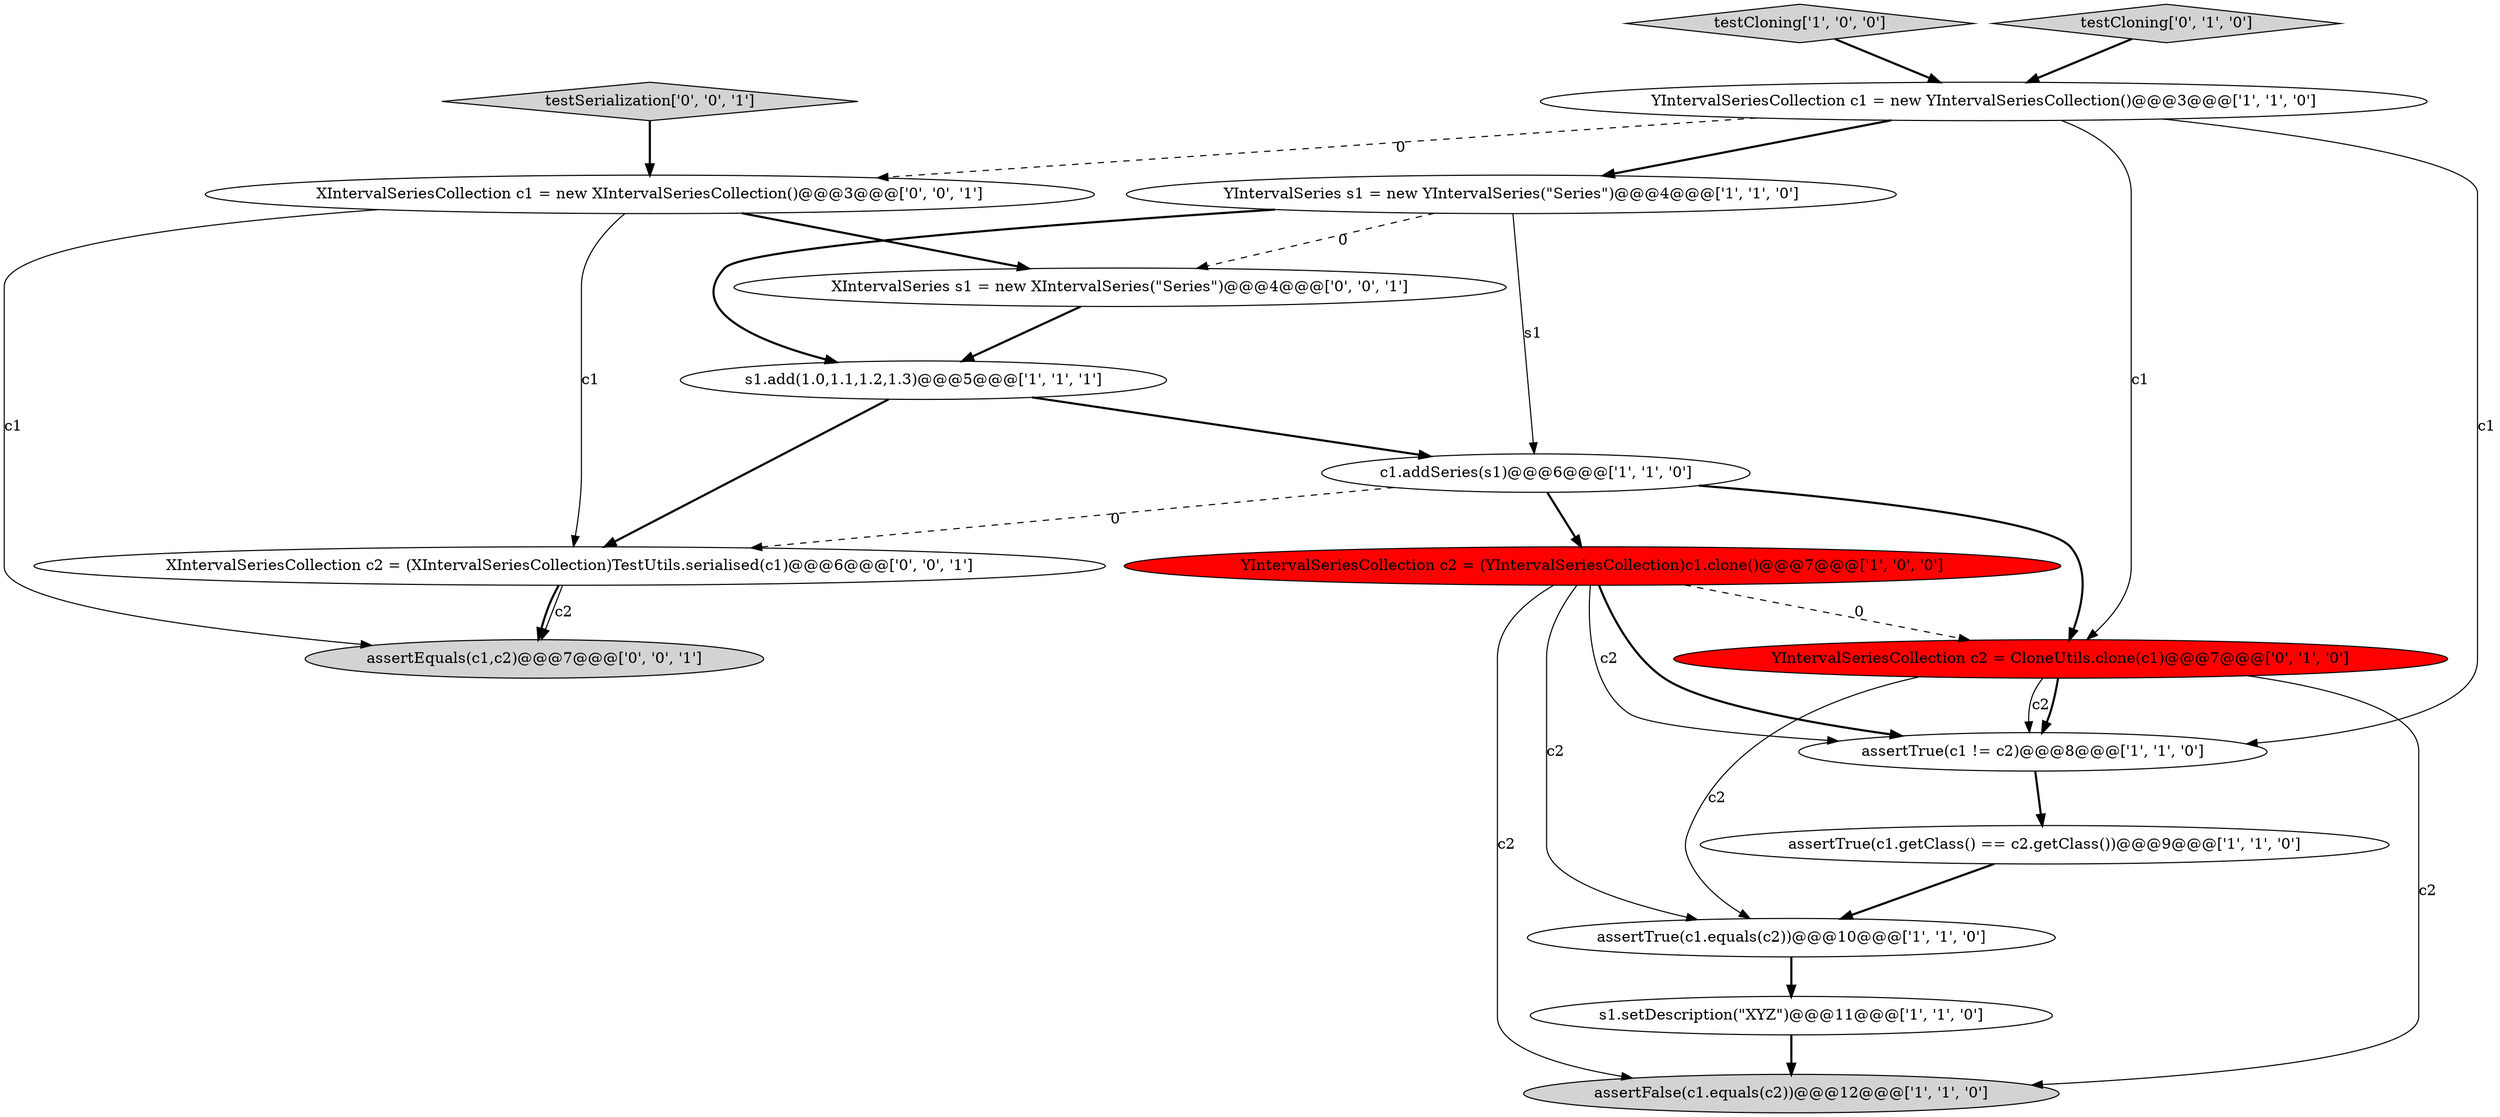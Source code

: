 digraph {
14 [style = filled, label = "testSerialization['0', '0', '1']", fillcolor = lightgray, shape = diamond image = "AAA0AAABBB3BBB"];
15 [style = filled, label = "XIntervalSeries s1 = new XIntervalSeries(\"Series\")@@@4@@@['0', '0', '1']", fillcolor = white, shape = ellipse image = "AAA0AAABBB3BBB"];
17 [style = filled, label = "XIntervalSeriesCollection c2 = (XIntervalSeriesCollection)TestUtils.serialised(c1)@@@6@@@['0', '0', '1']", fillcolor = white, shape = ellipse image = "AAA0AAABBB3BBB"];
3 [style = filled, label = "YIntervalSeriesCollection c2 = (YIntervalSeriesCollection)c1.clone()@@@7@@@['1', '0', '0']", fillcolor = red, shape = ellipse image = "AAA1AAABBB1BBB"];
5 [style = filled, label = "assertFalse(c1.equals(c2))@@@12@@@['1', '1', '0']", fillcolor = lightgray, shape = ellipse image = "AAA0AAABBB1BBB"];
0 [style = filled, label = "assertTrue(c1 != c2)@@@8@@@['1', '1', '0']", fillcolor = white, shape = ellipse image = "AAA0AAABBB1BBB"];
4 [style = filled, label = "assertTrue(c1.getClass() == c2.getClass())@@@9@@@['1', '1', '0']", fillcolor = white, shape = ellipse image = "AAA0AAABBB1BBB"];
7 [style = filled, label = "testCloning['1', '0', '0']", fillcolor = lightgray, shape = diamond image = "AAA0AAABBB1BBB"];
8 [style = filled, label = "c1.addSeries(s1)@@@6@@@['1', '1', '0']", fillcolor = white, shape = ellipse image = "AAA0AAABBB1BBB"];
12 [style = filled, label = "testCloning['0', '1', '0']", fillcolor = lightgray, shape = diamond image = "AAA0AAABBB2BBB"];
6 [style = filled, label = "assertTrue(c1.equals(c2))@@@10@@@['1', '1', '0']", fillcolor = white, shape = ellipse image = "AAA0AAABBB1BBB"];
16 [style = filled, label = "assertEquals(c1,c2)@@@7@@@['0', '0', '1']", fillcolor = lightgray, shape = ellipse image = "AAA0AAABBB3BBB"];
1 [style = filled, label = "s1.add(1.0,1.1,1.2,1.3)@@@5@@@['1', '1', '1']", fillcolor = white, shape = ellipse image = "AAA0AAABBB1BBB"];
9 [style = filled, label = "s1.setDescription(\"XYZ\")@@@11@@@['1', '1', '0']", fillcolor = white, shape = ellipse image = "AAA0AAABBB1BBB"];
11 [style = filled, label = "YIntervalSeriesCollection c2 = CloneUtils.clone(c1)@@@7@@@['0', '1', '0']", fillcolor = red, shape = ellipse image = "AAA1AAABBB2BBB"];
2 [style = filled, label = "YIntervalSeriesCollection c1 = new YIntervalSeriesCollection()@@@3@@@['1', '1', '0']", fillcolor = white, shape = ellipse image = "AAA0AAABBB1BBB"];
10 [style = filled, label = "YIntervalSeries s1 = new YIntervalSeries(\"Series\")@@@4@@@['1', '1', '0']", fillcolor = white, shape = ellipse image = "AAA0AAABBB1BBB"];
13 [style = filled, label = "XIntervalSeriesCollection c1 = new XIntervalSeriesCollection()@@@3@@@['0', '0', '1']", fillcolor = white, shape = ellipse image = "AAA0AAABBB3BBB"];
3->0 [style = solid, label="c2"];
10->15 [style = dashed, label="0"];
2->0 [style = solid, label="c1"];
1->8 [style = bold, label=""];
2->11 [style = solid, label="c1"];
4->6 [style = bold, label=""];
17->16 [style = solid, label="c2"];
8->3 [style = bold, label=""];
3->6 [style = solid, label="c2"];
10->8 [style = solid, label="s1"];
2->10 [style = bold, label=""];
11->6 [style = solid, label="c2"];
3->0 [style = bold, label=""];
1->17 [style = bold, label=""];
11->0 [style = solid, label="c2"];
13->16 [style = solid, label="c1"];
12->2 [style = bold, label=""];
11->0 [style = bold, label=""];
0->4 [style = bold, label=""];
3->5 [style = solid, label="c2"];
7->2 [style = bold, label=""];
2->13 [style = dashed, label="0"];
9->5 [style = bold, label=""];
11->5 [style = solid, label="c2"];
8->17 [style = dashed, label="0"];
13->15 [style = bold, label=""];
14->13 [style = bold, label=""];
6->9 [style = bold, label=""];
3->11 [style = dashed, label="0"];
10->1 [style = bold, label=""];
8->11 [style = bold, label=""];
13->17 [style = solid, label="c1"];
17->16 [style = bold, label=""];
15->1 [style = bold, label=""];
}
